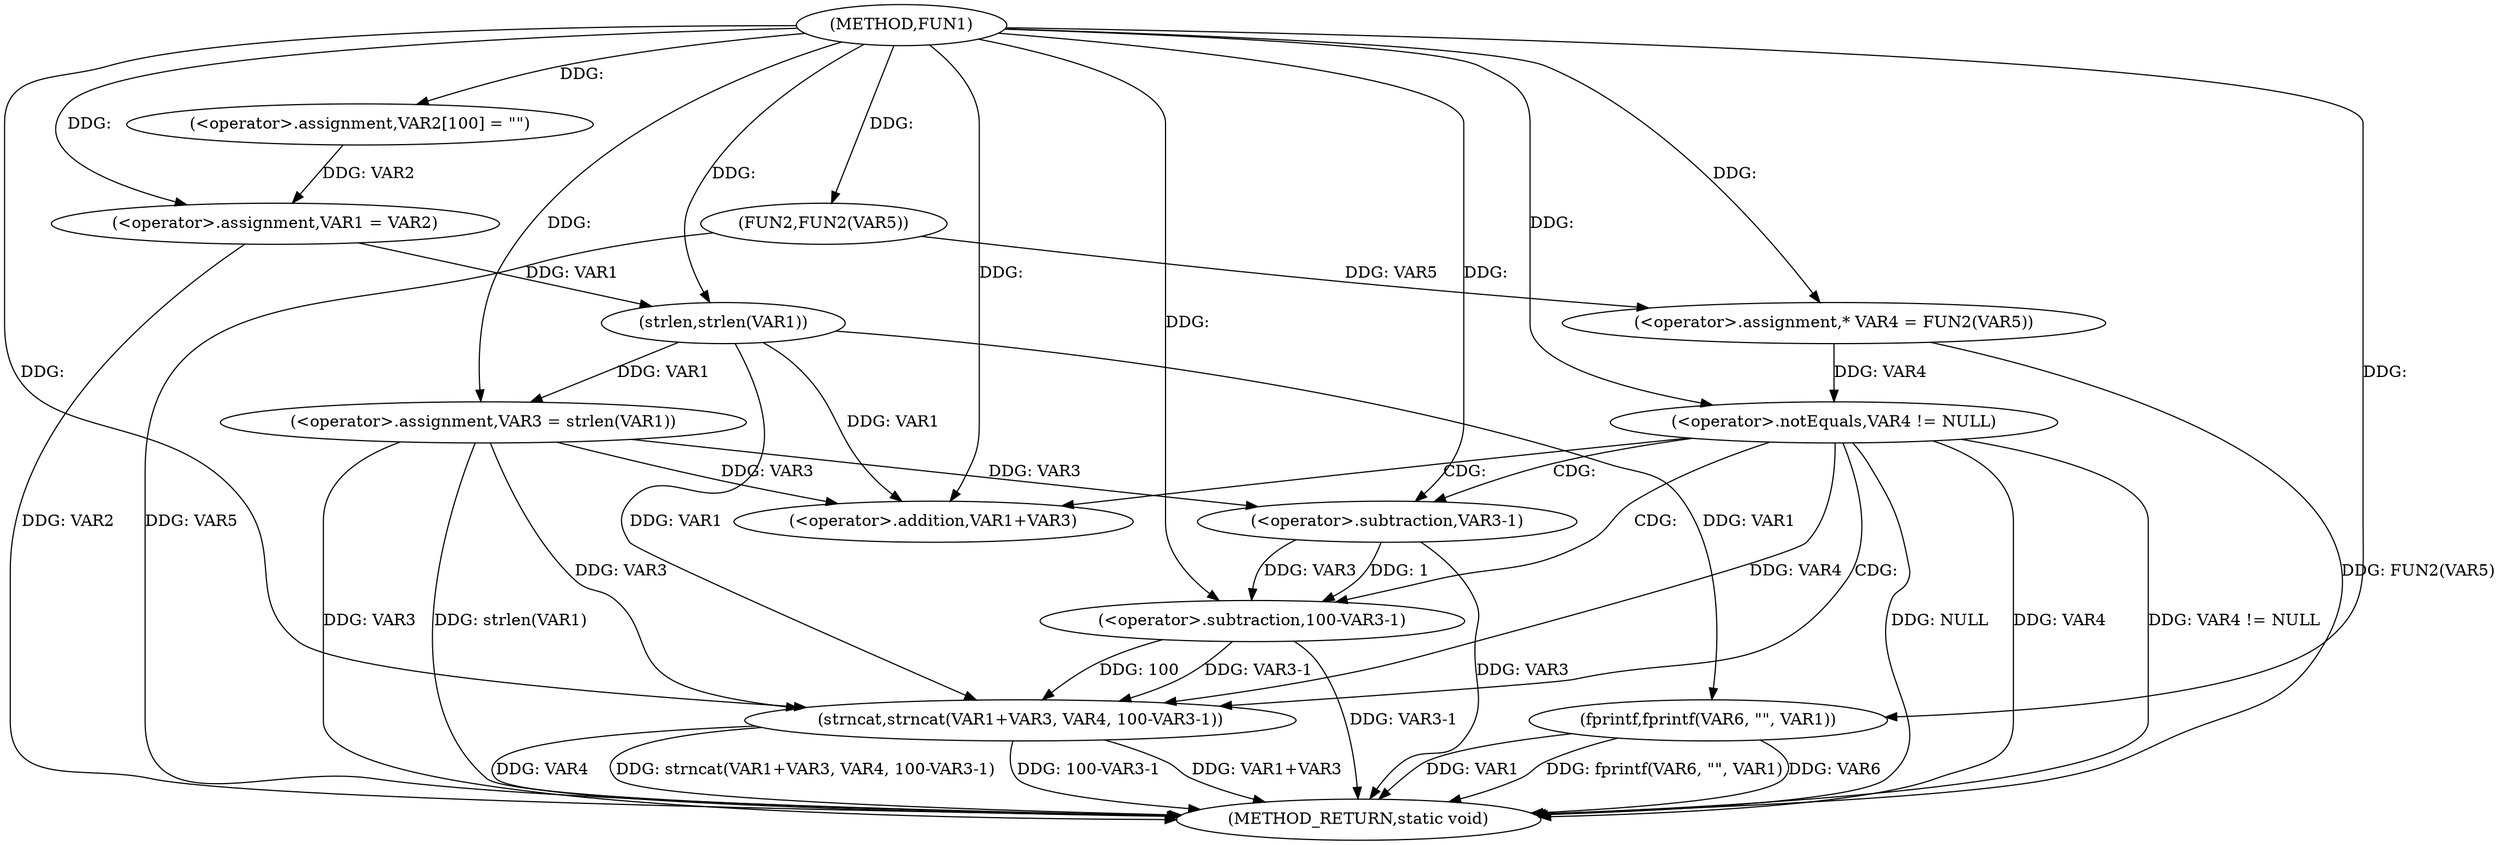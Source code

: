 digraph FUN1 {  
"1000100" [label = "(METHOD,FUN1)" ]
"1000140" [label = "(METHOD_RETURN,static void)" ]
"1000104" [label = "(<operator>.assignment,VAR2[100] = \"\")" ]
"1000107" [label = "(<operator>.assignment,VAR1 = VAR2)" ]
"1000112" [label = "(<operator>.assignment,VAR3 = strlen(VAR1))" ]
"1000114" [label = "(strlen,strlen(VAR1))" ]
"1000117" [label = "(<operator>.assignment,* VAR4 = FUN2(VAR5))" ]
"1000119" [label = "(FUN2,FUN2(VAR5))" ]
"1000122" [label = "(<operator>.notEquals,VAR4 != NULL)" ]
"1000126" [label = "(strncat,strncat(VAR1+VAR3, VAR4, 100-VAR3-1))" ]
"1000127" [label = "(<operator>.addition,VAR1+VAR3)" ]
"1000131" [label = "(<operator>.subtraction,100-VAR3-1)" ]
"1000133" [label = "(<operator>.subtraction,VAR3-1)" ]
"1000136" [label = "(fprintf,fprintf(VAR6, \"\", VAR1))" ]
  "1000112" -> "1000140"  [ label = "DDG: strlen(VAR1)"] 
  "1000133" -> "1000140"  [ label = "DDG: VAR3"] 
  "1000126" -> "1000140"  [ label = "DDG: VAR1+VAR3"] 
  "1000117" -> "1000140"  [ label = "DDG: FUN2(VAR5)"] 
  "1000126" -> "1000140"  [ label = "DDG: VAR4"] 
  "1000126" -> "1000140"  [ label = "DDG: strncat(VAR1+VAR3, VAR4, 100-VAR3-1)"] 
  "1000122" -> "1000140"  [ label = "DDG: VAR4"] 
  "1000136" -> "1000140"  [ label = "DDG: VAR1"] 
  "1000131" -> "1000140"  [ label = "DDG: VAR3-1"] 
  "1000112" -> "1000140"  [ label = "DDG: VAR3"] 
  "1000119" -> "1000140"  [ label = "DDG: VAR5"] 
  "1000136" -> "1000140"  [ label = "DDG: fprintf(VAR6, \"\", VAR1)"] 
  "1000122" -> "1000140"  [ label = "DDG: VAR4 != NULL"] 
  "1000136" -> "1000140"  [ label = "DDG: VAR6"] 
  "1000107" -> "1000140"  [ label = "DDG: VAR2"] 
  "1000126" -> "1000140"  [ label = "DDG: 100-VAR3-1"] 
  "1000122" -> "1000140"  [ label = "DDG: NULL"] 
  "1000100" -> "1000104"  [ label = "DDG: "] 
  "1000104" -> "1000107"  [ label = "DDG: VAR2"] 
  "1000100" -> "1000107"  [ label = "DDG: "] 
  "1000114" -> "1000112"  [ label = "DDG: VAR1"] 
  "1000100" -> "1000112"  [ label = "DDG: "] 
  "1000107" -> "1000114"  [ label = "DDG: VAR1"] 
  "1000100" -> "1000114"  [ label = "DDG: "] 
  "1000119" -> "1000117"  [ label = "DDG: VAR5"] 
  "1000100" -> "1000117"  [ label = "DDG: "] 
  "1000100" -> "1000119"  [ label = "DDG: "] 
  "1000117" -> "1000122"  [ label = "DDG: VAR4"] 
  "1000100" -> "1000122"  [ label = "DDG: "] 
  "1000114" -> "1000126"  [ label = "DDG: VAR1"] 
  "1000100" -> "1000126"  [ label = "DDG: "] 
  "1000112" -> "1000126"  [ label = "DDG: VAR3"] 
  "1000114" -> "1000127"  [ label = "DDG: VAR1"] 
  "1000100" -> "1000127"  [ label = "DDG: "] 
  "1000112" -> "1000127"  [ label = "DDG: VAR3"] 
  "1000122" -> "1000126"  [ label = "DDG: VAR4"] 
  "1000131" -> "1000126"  [ label = "DDG: 100"] 
  "1000131" -> "1000126"  [ label = "DDG: VAR3-1"] 
  "1000100" -> "1000131"  [ label = "DDG: "] 
  "1000133" -> "1000131"  [ label = "DDG: VAR3"] 
  "1000133" -> "1000131"  [ label = "DDG: 1"] 
  "1000100" -> "1000133"  [ label = "DDG: "] 
  "1000112" -> "1000133"  [ label = "DDG: VAR3"] 
  "1000100" -> "1000136"  [ label = "DDG: "] 
  "1000114" -> "1000136"  [ label = "DDG: VAR1"] 
  "1000122" -> "1000133"  [ label = "CDG: "] 
  "1000122" -> "1000127"  [ label = "CDG: "] 
  "1000122" -> "1000131"  [ label = "CDG: "] 
  "1000122" -> "1000126"  [ label = "CDG: "] 
}
